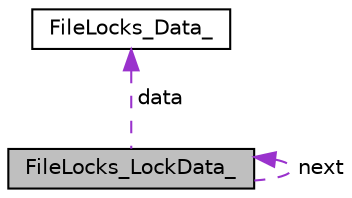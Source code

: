 digraph "FileLocks_LockData_"
{
  edge [fontname="Helvetica",fontsize="10",labelfontname="Helvetica",labelfontsize="10"];
  node [fontname="Helvetica",fontsize="10",shape=record];
  Node1 [label="FileLocks_LockData_",height=0.2,width=0.4,color="black", fillcolor="grey75", style="filled", fontcolor="black"];
  Node1 -> Node1 [dir="back",color="darkorchid3",fontsize="10",style="dashed",label=" next" ];
  Node2 -> Node1 [dir="back",color="darkorchid3",fontsize="10",style="dashed",label=" data" ];
  Node2 [label="FileLocks_Data_",height=0.2,width=0.4,color="black", fillcolor="white", style="filled",URL="$structFileLocks__Data__.html"];
}
